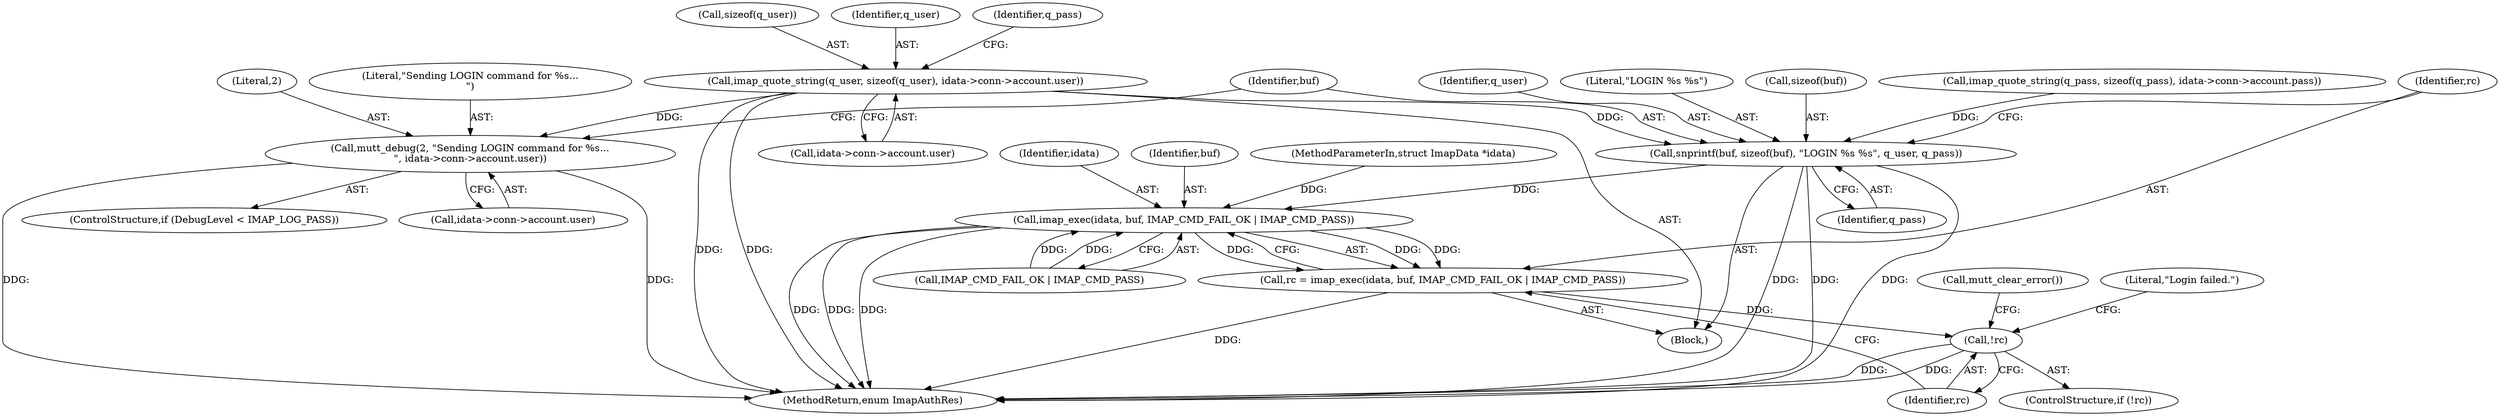 digraph "1_neomutt_e52393740334443ae0206cab2d7caef381646725@pointer" {
"1000149" [label="(Call,imap_quote_string(q_user, sizeof(q_user), idata->conn->account.user))"];
"1000175" [label="(Call,mutt_debug(2, \"Sending LOGIN command for %s...\n\", idata->conn->account.user))"];
"1000185" [label="(Call,snprintf(buf, sizeof(buf), \"LOGIN %s %s\", q_user, q_pass))"];
"1000194" [label="(Call,imap_exec(idata, buf, IMAP_CMD_FAIL_OK | IMAP_CMD_PASS))"];
"1000192" [label="(Call,rc = imap_exec(idata, buf, IMAP_CMD_FAIL_OK | IMAP_CMD_PASS))"];
"1000201" [label="(Call,!rc)"];
"1000151" [label="(Call,sizeof(q_user))"];
"1000150" [label="(Identifier,q_user)"];
"1000175" [label="(Call,mutt_debug(2, \"Sending LOGIN command for %s...\n\", idata->conn->account.user))"];
"1000186" [label="(Identifier,buf)"];
"1000161" [label="(Identifier,q_pass)"];
"1000105" [label="(Block,)"];
"1000176" [label="(Literal,2)"];
"1000160" [label="(Call,imap_quote_string(q_pass, sizeof(q_pass), idata->conn->account.pass))"];
"1000191" [label="(Identifier,q_pass)"];
"1000177" [label="(Literal,\"Sending LOGIN command for %s...\n\")"];
"1000194" [label="(Call,imap_exec(idata, buf, IMAP_CMD_FAIL_OK | IMAP_CMD_PASS))"];
"1000153" [label="(Call,idata->conn->account.user)"];
"1000190" [label="(Identifier,q_user)"];
"1000103" [label="(MethodParameterIn,struct ImapData *idata)"];
"1000204" [label="(Call,mutt_clear_error())"];
"1000171" [label="(ControlStructure,if (DebugLevel < IMAP_LOG_PASS))"];
"1000193" [label="(Identifier,rc)"];
"1000185" [label="(Call,snprintf(buf, sizeof(buf), \"LOGIN %s %s\", q_user, q_pass))"];
"1000212" [label="(MethodReturn,enum ImapAuthRes)"];
"1000200" [label="(ControlStructure,if (!rc))"];
"1000197" [label="(Call,IMAP_CMD_FAIL_OK | IMAP_CMD_PASS)"];
"1000209" [label="(Literal,\"Login failed.\")"];
"1000189" [label="(Literal,\"LOGIN %s %s\")"];
"1000195" [label="(Identifier,idata)"];
"1000192" [label="(Call,rc = imap_exec(idata, buf, IMAP_CMD_FAIL_OK | IMAP_CMD_PASS))"];
"1000178" [label="(Call,idata->conn->account.user)"];
"1000149" [label="(Call,imap_quote_string(q_user, sizeof(q_user), idata->conn->account.user))"];
"1000196" [label="(Identifier,buf)"];
"1000187" [label="(Call,sizeof(buf))"];
"1000202" [label="(Identifier,rc)"];
"1000201" [label="(Call,!rc)"];
"1000149" -> "1000105"  [label="AST: "];
"1000149" -> "1000153"  [label="CFG: "];
"1000150" -> "1000149"  [label="AST: "];
"1000151" -> "1000149"  [label="AST: "];
"1000153" -> "1000149"  [label="AST: "];
"1000161" -> "1000149"  [label="CFG: "];
"1000149" -> "1000212"  [label="DDG: "];
"1000149" -> "1000212"  [label="DDG: "];
"1000149" -> "1000175"  [label="DDG: "];
"1000149" -> "1000185"  [label="DDG: "];
"1000175" -> "1000171"  [label="AST: "];
"1000175" -> "1000178"  [label="CFG: "];
"1000176" -> "1000175"  [label="AST: "];
"1000177" -> "1000175"  [label="AST: "];
"1000178" -> "1000175"  [label="AST: "];
"1000186" -> "1000175"  [label="CFG: "];
"1000175" -> "1000212"  [label="DDG: "];
"1000175" -> "1000212"  [label="DDG: "];
"1000185" -> "1000105"  [label="AST: "];
"1000185" -> "1000191"  [label="CFG: "];
"1000186" -> "1000185"  [label="AST: "];
"1000187" -> "1000185"  [label="AST: "];
"1000189" -> "1000185"  [label="AST: "];
"1000190" -> "1000185"  [label="AST: "];
"1000191" -> "1000185"  [label="AST: "];
"1000193" -> "1000185"  [label="CFG: "];
"1000185" -> "1000212"  [label="DDG: "];
"1000185" -> "1000212"  [label="DDG: "];
"1000185" -> "1000212"  [label="DDG: "];
"1000160" -> "1000185"  [label="DDG: "];
"1000185" -> "1000194"  [label="DDG: "];
"1000194" -> "1000192"  [label="AST: "];
"1000194" -> "1000197"  [label="CFG: "];
"1000195" -> "1000194"  [label="AST: "];
"1000196" -> "1000194"  [label="AST: "];
"1000197" -> "1000194"  [label="AST: "];
"1000192" -> "1000194"  [label="CFG: "];
"1000194" -> "1000212"  [label="DDG: "];
"1000194" -> "1000212"  [label="DDG: "];
"1000194" -> "1000212"  [label="DDG: "];
"1000194" -> "1000192"  [label="DDG: "];
"1000194" -> "1000192"  [label="DDG: "];
"1000194" -> "1000192"  [label="DDG: "];
"1000103" -> "1000194"  [label="DDG: "];
"1000197" -> "1000194"  [label="DDG: "];
"1000197" -> "1000194"  [label="DDG: "];
"1000192" -> "1000105"  [label="AST: "];
"1000193" -> "1000192"  [label="AST: "];
"1000202" -> "1000192"  [label="CFG: "];
"1000192" -> "1000212"  [label="DDG: "];
"1000192" -> "1000201"  [label="DDG: "];
"1000201" -> "1000200"  [label="AST: "];
"1000201" -> "1000202"  [label="CFG: "];
"1000202" -> "1000201"  [label="AST: "];
"1000204" -> "1000201"  [label="CFG: "];
"1000209" -> "1000201"  [label="CFG: "];
"1000201" -> "1000212"  [label="DDG: "];
"1000201" -> "1000212"  [label="DDG: "];
}
